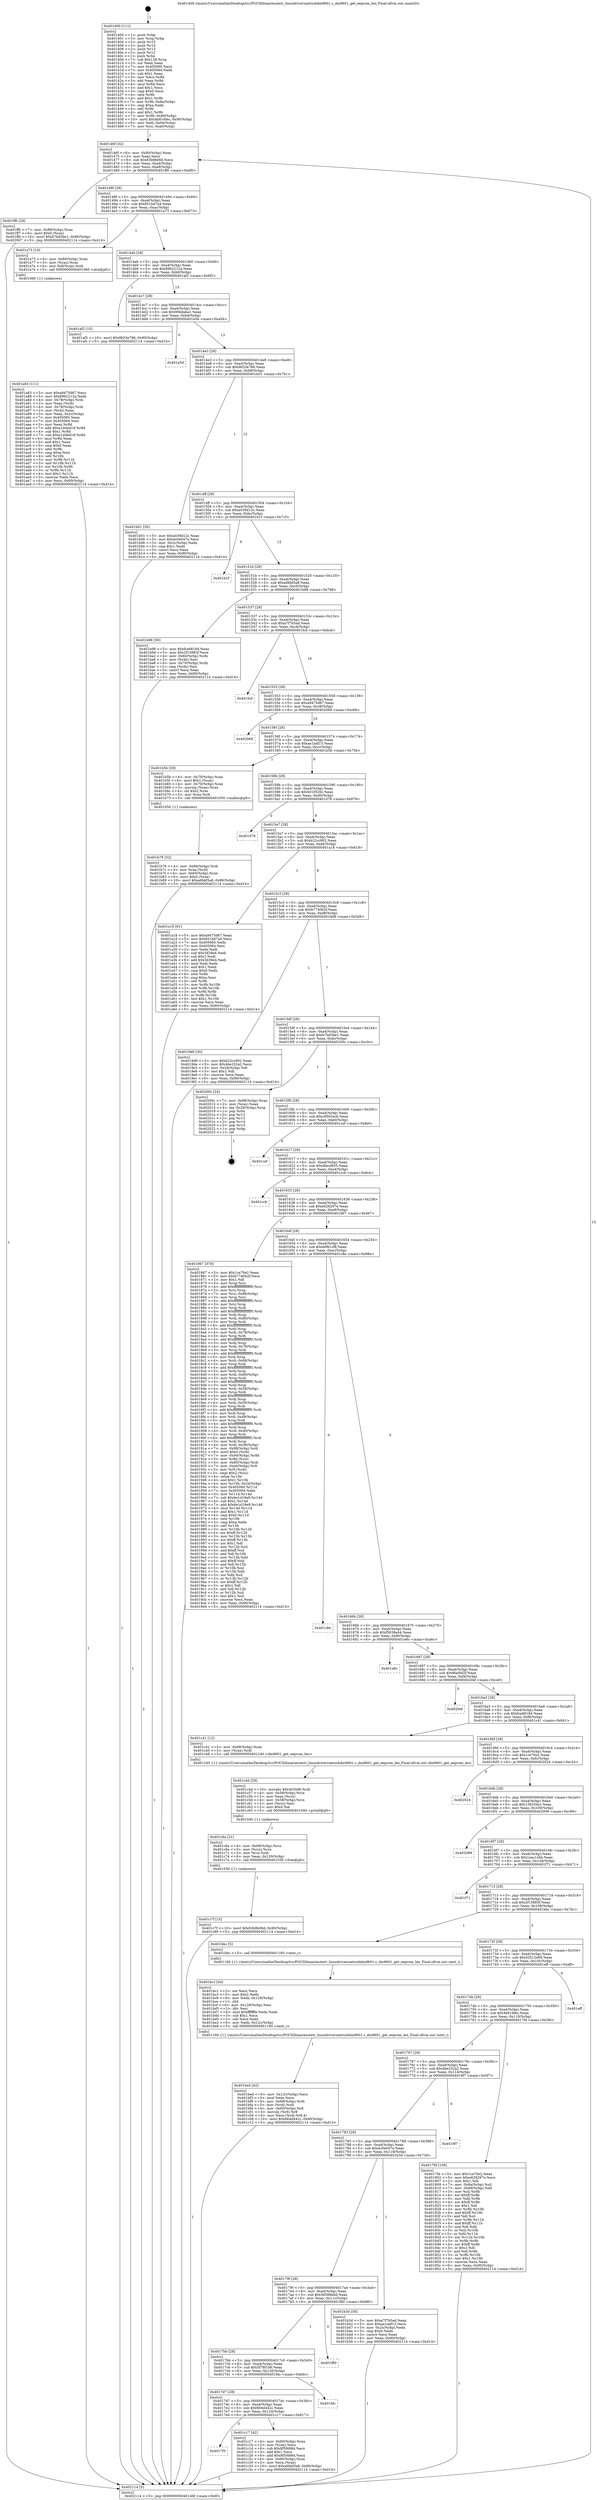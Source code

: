 digraph "0x401400" {
  label = "0x401400 (/mnt/c/Users/mathe/Desktop/tcc/POCII/binaries/extr_linuxdriversnetusbdm9601.c_dm9601_get_eeprom_len_Final-ollvm.out::main(0))"
  labelloc = "t"
  node[shape=record]

  Entry [label="",width=0.3,height=0.3,shape=circle,fillcolor=black,style=filled]
  "0x40146f" [label="{
     0x40146f [32]\l
     | [instrs]\l
     &nbsp;&nbsp;0x40146f \<+6\>: mov -0x90(%rbp),%eax\l
     &nbsp;&nbsp;0x401475 \<+2\>: mov %eax,%ecx\l
     &nbsp;&nbsp;0x401477 \<+6\>: sub $0x83b9b06d,%ecx\l
     &nbsp;&nbsp;0x40147d \<+6\>: mov %eax,-0xa4(%rbp)\l
     &nbsp;&nbsp;0x401483 \<+6\>: mov %ecx,-0xa8(%rbp)\l
     &nbsp;&nbsp;0x401489 \<+6\>: je 0000000000401ff0 \<main+0xbf0\>\l
  }"]
  "0x401ff0" [label="{
     0x401ff0 [28]\l
     | [instrs]\l
     &nbsp;&nbsp;0x401ff0 \<+7\>: mov -0x88(%rbp),%rax\l
     &nbsp;&nbsp;0x401ff7 \<+6\>: movl $0x0,(%rax)\l
     &nbsp;&nbsp;0x401ffd \<+10\>: movl $0xb7bd3be1,-0x90(%rbp)\l
     &nbsp;&nbsp;0x402007 \<+5\>: jmp 0000000000402114 \<main+0xd14\>\l
  }"]
  "0x40148f" [label="{
     0x40148f [28]\l
     | [instrs]\l
     &nbsp;&nbsp;0x40148f \<+5\>: jmp 0000000000401494 \<main+0x94\>\l
     &nbsp;&nbsp;0x401494 \<+6\>: mov -0xa4(%rbp),%eax\l
     &nbsp;&nbsp;0x40149a \<+5\>: sub $0x851bd7a4,%eax\l
     &nbsp;&nbsp;0x40149f \<+6\>: mov %eax,-0xac(%rbp)\l
     &nbsp;&nbsp;0x4014a5 \<+6\>: je 0000000000401a73 \<main+0x673\>\l
  }"]
  Exit [label="",width=0.3,height=0.3,shape=circle,fillcolor=black,style=filled,peripheries=2]
  "0x401a73" [label="{
     0x401a73 [16]\l
     | [instrs]\l
     &nbsp;&nbsp;0x401a73 \<+4\>: mov -0x80(%rbp),%rax\l
     &nbsp;&nbsp;0x401a77 \<+3\>: mov (%rax),%rax\l
     &nbsp;&nbsp;0x401a7a \<+4\>: mov 0x8(%rax),%rdi\l
     &nbsp;&nbsp;0x401a7e \<+5\>: call 0000000000401060 \<atoi@plt\>\l
     | [calls]\l
     &nbsp;&nbsp;0x401060 \{1\} (unknown)\l
  }"]
  "0x4014ab" [label="{
     0x4014ab [28]\l
     | [instrs]\l
     &nbsp;&nbsp;0x4014ab \<+5\>: jmp 00000000004014b0 \<main+0xb0\>\l
     &nbsp;&nbsp;0x4014b0 \<+6\>: mov -0xa4(%rbp),%eax\l
     &nbsp;&nbsp;0x4014b6 \<+5\>: sub $0x8962212a,%eax\l
     &nbsp;&nbsp;0x4014bb \<+6\>: mov %eax,-0xb0(%rbp)\l
     &nbsp;&nbsp;0x4014c1 \<+6\>: je 0000000000401af2 \<main+0x6f2\>\l
  }"]
  "0x401c7f" [label="{
     0x401c7f [15]\l
     | [instrs]\l
     &nbsp;&nbsp;0x401c7f \<+10\>: movl $0x83b9b06d,-0x90(%rbp)\l
     &nbsp;&nbsp;0x401c89 \<+5\>: jmp 0000000000402114 \<main+0xd14\>\l
  }"]
  "0x401af2" [label="{
     0x401af2 [15]\l
     | [instrs]\l
     &nbsp;&nbsp;0x401af2 \<+10\>: movl $0x9b53e786,-0x90(%rbp)\l
     &nbsp;&nbsp;0x401afc \<+5\>: jmp 0000000000402114 \<main+0xd14\>\l
  }"]
  "0x4014c7" [label="{
     0x4014c7 [28]\l
     | [instrs]\l
     &nbsp;&nbsp;0x4014c7 \<+5\>: jmp 00000000004014cc \<main+0xcc\>\l
     &nbsp;&nbsp;0x4014cc \<+6\>: mov -0xa4(%rbp),%eax\l
     &nbsp;&nbsp;0x4014d2 \<+5\>: sub $0x90bdaba1,%eax\l
     &nbsp;&nbsp;0x4014d7 \<+6\>: mov %eax,-0xb4(%rbp)\l
     &nbsp;&nbsp;0x4014dd \<+6\>: je 0000000000401e5d \<main+0xa5d\>\l
  }"]
  "0x401c6a" [label="{
     0x401c6a [21]\l
     | [instrs]\l
     &nbsp;&nbsp;0x401c6a \<+4\>: mov -0x68(%rbp),%rcx\l
     &nbsp;&nbsp;0x401c6e \<+3\>: mov (%rcx),%rcx\l
     &nbsp;&nbsp;0x401c71 \<+3\>: mov %rcx,%rdi\l
     &nbsp;&nbsp;0x401c74 \<+6\>: mov %eax,-0x130(%rbp)\l
     &nbsp;&nbsp;0x401c7a \<+5\>: call 0000000000401030 \<free@plt\>\l
     | [calls]\l
     &nbsp;&nbsp;0x401030 \{1\} (unknown)\l
  }"]
  "0x401e5d" [label="{
     0x401e5d\l
  }", style=dashed]
  "0x4014e3" [label="{
     0x4014e3 [28]\l
     | [instrs]\l
     &nbsp;&nbsp;0x4014e3 \<+5\>: jmp 00000000004014e8 \<main+0xe8\>\l
     &nbsp;&nbsp;0x4014e8 \<+6\>: mov -0xa4(%rbp),%eax\l
     &nbsp;&nbsp;0x4014ee \<+5\>: sub $0x9b53e786,%eax\l
     &nbsp;&nbsp;0x4014f3 \<+6\>: mov %eax,-0xb8(%rbp)\l
     &nbsp;&nbsp;0x4014f9 \<+6\>: je 0000000000401b01 \<main+0x701\>\l
  }"]
  "0x401c4d" [label="{
     0x401c4d [29]\l
     | [instrs]\l
     &nbsp;&nbsp;0x401c4d \<+10\>: movabs $0x4030d6,%rdi\l
     &nbsp;&nbsp;0x401c57 \<+4\>: mov -0x58(%rbp),%rcx\l
     &nbsp;&nbsp;0x401c5b \<+2\>: mov %eax,(%rcx)\l
     &nbsp;&nbsp;0x401c5d \<+4\>: mov -0x58(%rbp),%rcx\l
     &nbsp;&nbsp;0x401c61 \<+2\>: mov (%rcx),%esi\l
     &nbsp;&nbsp;0x401c63 \<+2\>: mov $0x0,%al\l
     &nbsp;&nbsp;0x401c65 \<+5\>: call 0000000000401040 \<printf@plt\>\l
     | [calls]\l
     &nbsp;&nbsp;0x401040 \{1\} (unknown)\l
  }"]
  "0x401b01" [label="{
     0x401b01 [30]\l
     | [instrs]\l
     &nbsp;&nbsp;0x401b01 \<+5\>: mov $0xa039d12c,%eax\l
     &nbsp;&nbsp;0x401b06 \<+5\>: mov $0x4c0e047e,%ecx\l
     &nbsp;&nbsp;0x401b0b \<+3\>: mov -0x2c(%rbp),%edx\l
     &nbsp;&nbsp;0x401b0e \<+3\>: cmp $0x1,%edx\l
     &nbsp;&nbsp;0x401b11 \<+3\>: cmovl %ecx,%eax\l
     &nbsp;&nbsp;0x401b14 \<+6\>: mov %eax,-0x90(%rbp)\l
     &nbsp;&nbsp;0x401b1a \<+5\>: jmp 0000000000402114 \<main+0xd14\>\l
  }"]
  "0x4014ff" [label="{
     0x4014ff [28]\l
     | [instrs]\l
     &nbsp;&nbsp;0x4014ff \<+5\>: jmp 0000000000401504 \<main+0x104\>\l
     &nbsp;&nbsp;0x401504 \<+6\>: mov -0xa4(%rbp),%eax\l
     &nbsp;&nbsp;0x40150a \<+5\>: sub $0xa039d12c,%eax\l
     &nbsp;&nbsp;0x40150f \<+6\>: mov %eax,-0xbc(%rbp)\l
     &nbsp;&nbsp;0x401515 \<+6\>: je 0000000000401b1f \<main+0x71f\>\l
  }"]
  "0x4017f3" [label="{
     0x4017f3\l
  }", style=dashed]
  "0x401b1f" [label="{
     0x401b1f\l
  }", style=dashed]
  "0x40151b" [label="{
     0x40151b [28]\l
     | [instrs]\l
     &nbsp;&nbsp;0x40151b \<+5\>: jmp 0000000000401520 \<main+0x120\>\l
     &nbsp;&nbsp;0x401520 \<+6\>: mov -0xa4(%rbp),%eax\l
     &nbsp;&nbsp;0x401526 \<+5\>: sub $0xa6bbf3a8,%eax\l
     &nbsp;&nbsp;0x40152b \<+6\>: mov %eax,-0xc0(%rbp)\l
     &nbsp;&nbsp;0x401531 \<+6\>: je 0000000000401b98 \<main+0x798\>\l
  }"]
  "0x401c17" [label="{
     0x401c17 [42]\l
     | [instrs]\l
     &nbsp;&nbsp;0x401c17 \<+4\>: mov -0x60(%rbp),%rax\l
     &nbsp;&nbsp;0x401c1b \<+2\>: mov (%rax),%ecx\l
     &nbsp;&nbsp;0x401c1d \<+6\>: sub $0x8f5f4984,%ecx\l
     &nbsp;&nbsp;0x401c23 \<+3\>: add $0x1,%ecx\l
     &nbsp;&nbsp;0x401c26 \<+6\>: add $0x8f5f4984,%ecx\l
     &nbsp;&nbsp;0x401c2c \<+4\>: mov -0x60(%rbp),%rax\l
     &nbsp;&nbsp;0x401c30 \<+2\>: mov %ecx,(%rax)\l
     &nbsp;&nbsp;0x401c32 \<+10\>: movl $0xa6bbf3a8,-0x90(%rbp)\l
     &nbsp;&nbsp;0x401c3c \<+5\>: jmp 0000000000402114 \<main+0xd14\>\l
  }"]
  "0x401b98" [label="{
     0x401b98 [36]\l
     | [instrs]\l
     &nbsp;&nbsp;0x401b98 \<+5\>: mov $0xfca68184,%eax\l
     &nbsp;&nbsp;0x401b9d \<+5\>: mov $0x2f15883f,%ecx\l
     &nbsp;&nbsp;0x401ba2 \<+4\>: mov -0x60(%rbp),%rdx\l
     &nbsp;&nbsp;0x401ba6 \<+2\>: mov (%rdx),%esi\l
     &nbsp;&nbsp;0x401ba8 \<+4\>: mov -0x70(%rbp),%rdx\l
     &nbsp;&nbsp;0x401bac \<+2\>: cmp (%rdx),%esi\l
     &nbsp;&nbsp;0x401bae \<+3\>: cmovl %ecx,%eax\l
     &nbsp;&nbsp;0x401bb1 \<+6\>: mov %eax,-0x90(%rbp)\l
     &nbsp;&nbsp;0x401bb7 \<+5\>: jmp 0000000000402114 \<main+0xd14\>\l
  }"]
  "0x401537" [label="{
     0x401537 [28]\l
     | [instrs]\l
     &nbsp;&nbsp;0x401537 \<+5\>: jmp 000000000040153c \<main+0x13c\>\l
     &nbsp;&nbsp;0x40153c \<+6\>: mov -0xa4(%rbp),%eax\l
     &nbsp;&nbsp;0x401542 \<+5\>: sub $0xa7f7b5ad,%eax\l
     &nbsp;&nbsp;0x401547 \<+6\>: mov %eax,-0xc4(%rbp)\l
     &nbsp;&nbsp;0x40154d \<+6\>: je 0000000000401fcd \<main+0xbcd\>\l
  }"]
  "0x4017d7" [label="{
     0x4017d7 [28]\l
     | [instrs]\l
     &nbsp;&nbsp;0x4017d7 \<+5\>: jmp 00000000004017dc \<main+0x3dc\>\l
     &nbsp;&nbsp;0x4017dc \<+6\>: mov -0xa4(%rbp),%eax\l
     &nbsp;&nbsp;0x4017e2 \<+5\>: sub $0x664d442c,%eax\l
     &nbsp;&nbsp;0x4017e7 \<+6\>: mov %eax,-0x124(%rbp)\l
     &nbsp;&nbsp;0x4017ed \<+6\>: je 0000000000401c17 \<main+0x817\>\l
  }"]
  "0x401fcd" [label="{
     0x401fcd\l
  }", style=dashed]
  "0x401553" [label="{
     0x401553 [28]\l
     | [instrs]\l
     &nbsp;&nbsp;0x401553 \<+5\>: jmp 0000000000401558 \<main+0x158\>\l
     &nbsp;&nbsp;0x401558 \<+6\>: mov -0xa4(%rbp),%eax\l
     &nbsp;&nbsp;0x40155e \<+5\>: sub $0xa9475d67,%eax\l
     &nbsp;&nbsp;0x401563 \<+6\>: mov %eax,-0xc8(%rbp)\l
     &nbsp;&nbsp;0x401569 \<+6\>: je 0000000000402069 \<main+0xc69\>\l
  }"]
  "0x401fdc" [label="{
     0x401fdc\l
  }", style=dashed]
  "0x402069" [label="{
     0x402069\l
  }", style=dashed]
  "0x40156f" [label="{
     0x40156f [28]\l
     | [instrs]\l
     &nbsp;&nbsp;0x40156f \<+5\>: jmp 0000000000401574 \<main+0x174\>\l
     &nbsp;&nbsp;0x401574 \<+6\>: mov -0xa4(%rbp),%eax\l
     &nbsp;&nbsp;0x40157a \<+5\>: sub $0xae1adf13,%eax\l
     &nbsp;&nbsp;0x40157f \<+6\>: mov %eax,-0xcc(%rbp)\l
     &nbsp;&nbsp;0x401585 \<+6\>: je 0000000000401b5b \<main+0x75b\>\l
  }"]
  "0x4017bb" [label="{
     0x4017bb [28]\l
     | [instrs]\l
     &nbsp;&nbsp;0x4017bb \<+5\>: jmp 00000000004017c0 \<main+0x3c0\>\l
     &nbsp;&nbsp;0x4017c0 \<+6\>: mov -0xa4(%rbp),%eax\l
     &nbsp;&nbsp;0x4017c6 \<+5\>: sub $0x5f78f1b6,%eax\l
     &nbsp;&nbsp;0x4017cb \<+6\>: mov %eax,-0x120(%rbp)\l
     &nbsp;&nbsp;0x4017d1 \<+6\>: je 0000000000401fdc \<main+0xbdc\>\l
  }"]
  "0x401b5b" [label="{
     0x401b5b [29]\l
     | [instrs]\l
     &nbsp;&nbsp;0x401b5b \<+4\>: mov -0x70(%rbp),%rax\l
     &nbsp;&nbsp;0x401b5f \<+6\>: movl $0x1,(%rax)\l
     &nbsp;&nbsp;0x401b65 \<+4\>: mov -0x70(%rbp),%rax\l
     &nbsp;&nbsp;0x401b69 \<+3\>: movslq (%rax),%rax\l
     &nbsp;&nbsp;0x401b6c \<+4\>: shl $0x2,%rax\l
     &nbsp;&nbsp;0x401b70 \<+3\>: mov %rax,%rdi\l
     &nbsp;&nbsp;0x401b73 \<+5\>: call 0000000000401050 \<malloc@plt\>\l
     | [calls]\l
     &nbsp;&nbsp;0x401050 \{1\} (unknown)\l
  }"]
  "0x40158b" [label="{
     0x40158b [28]\l
     | [instrs]\l
     &nbsp;&nbsp;0x40158b \<+5\>: jmp 0000000000401590 \<main+0x190\>\l
     &nbsp;&nbsp;0x401590 \<+6\>: mov -0xa4(%rbp),%eax\l
     &nbsp;&nbsp;0x401596 \<+5\>: sub $0xb01f020c,%eax\l
     &nbsp;&nbsp;0x40159b \<+6\>: mov %eax,-0xd0(%rbp)\l
     &nbsp;&nbsp;0x4015a1 \<+6\>: je 0000000000401d78 \<main+0x978\>\l
  }"]
  "0x401f80" [label="{
     0x401f80\l
  }", style=dashed]
  "0x401d78" [label="{
     0x401d78\l
  }", style=dashed]
  "0x4015a7" [label="{
     0x4015a7 [28]\l
     | [instrs]\l
     &nbsp;&nbsp;0x4015a7 \<+5\>: jmp 00000000004015ac \<main+0x1ac\>\l
     &nbsp;&nbsp;0x4015ac \<+6\>: mov -0xa4(%rbp),%eax\l
     &nbsp;&nbsp;0x4015b2 \<+5\>: sub $0xb22cc902,%eax\l
     &nbsp;&nbsp;0x4015b7 \<+6\>: mov %eax,-0xd4(%rbp)\l
     &nbsp;&nbsp;0x4015bd \<+6\>: je 0000000000401a18 \<main+0x618\>\l
  }"]
  "0x401bed" [label="{
     0x401bed [42]\l
     | [instrs]\l
     &nbsp;&nbsp;0x401bed \<+6\>: mov -0x12c(%rbp),%ecx\l
     &nbsp;&nbsp;0x401bf3 \<+3\>: imul %eax,%ecx\l
     &nbsp;&nbsp;0x401bf6 \<+4\>: mov -0x68(%rbp),%rdi\l
     &nbsp;&nbsp;0x401bfa \<+3\>: mov (%rdi),%rdi\l
     &nbsp;&nbsp;0x401bfd \<+4\>: mov -0x60(%rbp),%r8\l
     &nbsp;&nbsp;0x401c01 \<+3\>: movslq (%r8),%r8\l
     &nbsp;&nbsp;0x401c04 \<+4\>: mov %ecx,(%rdi,%r8,4)\l
     &nbsp;&nbsp;0x401c08 \<+10\>: movl $0x664d442c,-0x90(%rbp)\l
     &nbsp;&nbsp;0x401c12 \<+5\>: jmp 0000000000402114 \<main+0xd14\>\l
  }"]
  "0x401a18" [label="{
     0x401a18 [91]\l
     | [instrs]\l
     &nbsp;&nbsp;0x401a18 \<+5\>: mov $0xa9475d67,%eax\l
     &nbsp;&nbsp;0x401a1d \<+5\>: mov $0x851bd7a4,%ecx\l
     &nbsp;&nbsp;0x401a22 \<+7\>: mov 0x405060,%edx\l
     &nbsp;&nbsp;0x401a29 \<+7\>: mov 0x405064,%esi\l
     &nbsp;&nbsp;0x401a30 \<+2\>: mov %edx,%edi\l
     &nbsp;&nbsp;0x401a32 \<+6\>: sub $0x3d39e4,%edi\l
     &nbsp;&nbsp;0x401a38 \<+3\>: sub $0x1,%edi\l
     &nbsp;&nbsp;0x401a3b \<+6\>: add $0x3d39e4,%edi\l
     &nbsp;&nbsp;0x401a41 \<+3\>: imul %edi,%edx\l
     &nbsp;&nbsp;0x401a44 \<+3\>: and $0x1,%edx\l
     &nbsp;&nbsp;0x401a47 \<+3\>: cmp $0x0,%edx\l
     &nbsp;&nbsp;0x401a4a \<+4\>: sete %r8b\l
     &nbsp;&nbsp;0x401a4e \<+3\>: cmp $0xa,%esi\l
     &nbsp;&nbsp;0x401a51 \<+4\>: setl %r9b\l
     &nbsp;&nbsp;0x401a55 \<+3\>: mov %r8b,%r10b\l
     &nbsp;&nbsp;0x401a58 \<+3\>: and %r9b,%r10b\l
     &nbsp;&nbsp;0x401a5b \<+3\>: xor %r9b,%r8b\l
     &nbsp;&nbsp;0x401a5e \<+3\>: or %r8b,%r10b\l
     &nbsp;&nbsp;0x401a61 \<+4\>: test $0x1,%r10b\l
     &nbsp;&nbsp;0x401a65 \<+3\>: cmovne %ecx,%eax\l
     &nbsp;&nbsp;0x401a68 \<+6\>: mov %eax,-0x90(%rbp)\l
     &nbsp;&nbsp;0x401a6e \<+5\>: jmp 0000000000402114 \<main+0xd14\>\l
  }"]
  "0x4015c3" [label="{
     0x4015c3 [28]\l
     | [instrs]\l
     &nbsp;&nbsp;0x4015c3 \<+5\>: jmp 00000000004015c8 \<main+0x1c8\>\l
     &nbsp;&nbsp;0x4015c8 \<+6\>: mov -0xa4(%rbp),%eax\l
     &nbsp;&nbsp;0x4015ce \<+5\>: sub $0xb7740b2f,%eax\l
     &nbsp;&nbsp;0x4015d3 \<+6\>: mov %eax,-0xd8(%rbp)\l
     &nbsp;&nbsp;0x4015d9 \<+6\>: je 00000000004019d9 \<main+0x5d9\>\l
  }"]
  "0x401bc1" [label="{
     0x401bc1 [44]\l
     | [instrs]\l
     &nbsp;&nbsp;0x401bc1 \<+2\>: xor %ecx,%ecx\l
     &nbsp;&nbsp;0x401bc3 \<+5\>: mov $0x2,%edx\l
     &nbsp;&nbsp;0x401bc8 \<+6\>: mov %edx,-0x128(%rbp)\l
     &nbsp;&nbsp;0x401bce \<+1\>: cltd\l
     &nbsp;&nbsp;0x401bcf \<+6\>: mov -0x128(%rbp),%esi\l
     &nbsp;&nbsp;0x401bd5 \<+2\>: idiv %esi\l
     &nbsp;&nbsp;0x401bd7 \<+6\>: imul $0xfffffffe,%edx,%edx\l
     &nbsp;&nbsp;0x401bdd \<+3\>: sub $0x1,%ecx\l
     &nbsp;&nbsp;0x401be0 \<+2\>: sub %ecx,%edx\l
     &nbsp;&nbsp;0x401be2 \<+6\>: mov %edx,-0x12c(%rbp)\l
     &nbsp;&nbsp;0x401be8 \<+5\>: call 0000000000401160 \<next_i\>\l
     | [calls]\l
     &nbsp;&nbsp;0x401160 \{1\} (/mnt/c/Users/mathe/Desktop/tcc/POCII/binaries/extr_linuxdriversnetusbdm9601.c_dm9601_get_eeprom_len_Final-ollvm.out::next_i)\l
  }"]
  "0x4019d9" [label="{
     0x4019d9 [30]\l
     | [instrs]\l
     &nbsp;&nbsp;0x4019d9 \<+5\>: mov $0xb22cc902,%eax\l
     &nbsp;&nbsp;0x4019de \<+5\>: mov $0x4be252a2,%ecx\l
     &nbsp;&nbsp;0x4019e3 \<+3\>: mov -0x2d(%rbp),%dl\l
     &nbsp;&nbsp;0x4019e6 \<+3\>: test $0x1,%dl\l
     &nbsp;&nbsp;0x4019e9 \<+3\>: cmovne %ecx,%eax\l
     &nbsp;&nbsp;0x4019ec \<+6\>: mov %eax,-0x90(%rbp)\l
     &nbsp;&nbsp;0x4019f2 \<+5\>: jmp 0000000000402114 \<main+0xd14\>\l
  }"]
  "0x4015df" [label="{
     0x4015df [28]\l
     | [instrs]\l
     &nbsp;&nbsp;0x4015df \<+5\>: jmp 00000000004015e4 \<main+0x1e4\>\l
     &nbsp;&nbsp;0x4015e4 \<+6\>: mov -0xa4(%rbp),%eax\l
     &nbsp;&nbsp;0x4015ea \<+5\>: sub $0xb7bd3be1,%eax\l
     &nbsp;&nbsp;0x4015ef \<+6\>: mov %eax,-0xdc(%rbp)\l
     &nbsp;&nbsp;0x4015f5 \<+6\>: je 000000000040200c \<main+0xc0c\>\l
  }"]
  "0x401b78" [label="{
     0x401b78 [32]\l
     | [instrs]\l
     &nbsp;&nbsp;0x401b78 \<+4\>: mov -0x68(%rbp),%rdi\l
     &nbsp;&nbsp;0x401b7c \<+3\>: mov %rax,(%rdi)\l
     &nbsp;&nbsp;0x401b7f \<+4\>: mov -0x60(%rbp),%rax\l
     &nbsp;&nbsp;0x401b83 \<+6\>: movl $0x0,(%rax)\l
     &nbsp;&nbsp;0x401b89 \<+10\>: movl $0xa6bbf3a8,-0x90(%rbp)\l
     &nbsp;&nbsp;0x401b93 \<+5\>: jmp 0000000000402114 \<main+0xd14\>\l
  }"]
  "0x40200c" [label="{
     0x40200c [24]\l
     | [instrs]\l
     &nbsp;&nbsp;0x40200c \<+7\>: mov -0x88(%rbp),%rax\l
     &nbsp;&nbsp;0x402013 \<+2\>: mov (%rax),%eax\l
     &nbsp;&nbsp;0x402015 \<+4\>: lea -0x28(%rbp),%rsp\l
     &nbsp;&nbsp;0x402019 \<+1\>: pop %rbx\l
     &nbsp;&nbsp;0x40201a \<+2\>: pop %r12\l
     &nbsp;&nbsp;0x40201c \<+2\>: pop %r13\l
     &nbsp;&nbsp;0x40201e \<+2\>: pop %r14\l
     &nbsp;&nbsp;0x402020 \<+2\>: pop %r15\l
     &nbsp;&nbsp;0x402022 \<+1\>: pop %rbp\l
     &nbsp;&nbsp;0x402023 \<+1\>: ret\l
  }"]
  "0x4015fb" [label="{
     0x4015fb [28]\l
     | [instrs]\l
     &nbsp;&nbsp;0x4015fb \<+5\>: jmp 0000000000401600 \<main+0x200\>\l
     &nbsp;&nbsp;0x401600 \<+6\>: mov -0xa4(%rbp),%eax\l
     &nbsp;&nbsp;0x401606 \<+5\>: sub $0xc9592ecb,%eax\l
     &nbsp;&nbsp;0x40160b \<+6\>: mov %eax,-0xe0(%rbp)\l
     &nbsp;&nbsp;0x401611 \<+6\>: je 0000000000401cef \<main+0x8ef\>\l
  }"]
  "0x40179f" [label="{
     0x40179f [28]\l
     | [instrs]\l
     &nbsp;&nbsp;0x40179f \<+5\>: jmp 00000000004017a4 \<main+0x3a4\>\l
     &nbsp;&nbsp;0x4017a4 \<+6\>: mov -0xa4(%rbp),%eax\l
     &nbsp;&nbsp;0x4017aa \<+5\>: sub $0x56588ebd,%eax\l
     &nbsp;&nbsp;0x4017af \<+6\>: mov %eax,-0x11c(%rbp)\l
     &nbsp;&nbsp;0x4017b5 \<+6\>: je 0000000000401f80 \<main+0xb80\>\l
  }"]
  "0x401cef" [label="{
     0x401cef\l
  }", style=dashed]
  "0x401617" [label="{
     0x401617 [28]\l
     | [instrs]\l
     &nbsp;&nbsp;0x401617 \<+5\>: jmp 000000000040161c \<main+0x21c\>\l
     &nbsp;&nbsp;0x40161c \<+6\>: mov -0xa4(%rbp),%eax\l
     &nbsp;&nbsp;0x401622 \<+5\>: sub $0xd0ecf935,%eax\l
     &nbsp;&nbsp;0x401627 \<+6\>: mov %eax,-0xe4(%rbp)\l
     &nbsp;&nbsp;0x40162d \<+6\>: je 0000000000401ccb \<main+0x8cb\>\l
  }"]
  "0x401b3d" [label="{
     0x401b3d [30]\l
     | [instrs]\l
     &nbsp;&nbsp;0x401b3d \<+5\>: mov $0xa7f7b5ad,%eax\l
     &nbsp;&nbsp;0x401b42 \<+5\>: mov $0xae1adf13,%ecx\l
     &nbsp;&nbsp;0x401b47 \<+3\>: mov -0x2c(%rbp),%edx\l
     &nbsp;&nbsp;0x401b4a \<+3\>: cmp $0x0,%edx\l
     &nbsp;&nbsp;0x401b4d \<+3\>: cmove %ecx,%eax\l
     &nbsp;&nbsp;0x401b50 \<+6\>: mov %eax,-0x90(%rbp)\l
     &nbsp;&nbsp;0x401b56 \<+5\>: jmp 0000000000402114 \<main+0xd14\>\l
  }"]
  "0x401ccb" [label="{
     0x401ccb\l
  }", style=dashed]
  "0x401633" [label="{
     0x401633 [28]\l
     | [instrs]\l
     &nbsp;&nbsp;0x401633 \<+5\>: jmp 0000000000401638 \<main+0x238\>\l
     &nbsp;&nbsp;0x401638 \<+6\>: mov -0xa4(%rbp),%eax\l
     &nbsp;&nbsp;0x40163e \<+5\>: sub $0xe628297e,%eax\l
     &nbsp;&nbsp;0x401643 \<+6\>: mov %eax,-0xe8(%rbp)\l
     &nbsp;&nbsp;0x401649 \<+6\>: je 0000000000401867 \<main+0x467\>\l
  }"]
  "0x401783" [label="{
     0x401783 [28]\l
     | [instrs]\l
     &nbsp;&nbsp;0x401783 \<+5\>: jmp 0000000000401788 \<main+0x388\>\l
     &nbsp;&nbsp;0x401788 \<+6\>: mov -0xa4(%rbp),%eax\l
     &nbsp;&nbsp;0x40178e \<+5\>: sub $0x4c0e047e,%eax\l
     &nbsp;&nbsp;0x401793 \<+6\>: mov %eax,-0x118(%rbp)\l
     &nbsp;&nbsp;0x401799 \<+6\>: je 0000000000401b3d \<main+0x73d\>\l
  }"]
  "0x401867" [label="{
     0x401867 [370]\l
     | [instrs]\l
     &nbsp;&nbsp;0x401867 \<+5\>: mov $0x1ce70e2,%eax\l
     &nbsp;&nbsp;0x40186c \<+5\>: mov $0xb7740b2f,%ecx\l
     &nbsp;&nbsp;0x401871 \<+2\>: mov $0x1,%dl\l
     &nbsp;&nbsp;0x401873 \<+3\>: mov %rsp,%rsi\l
     &nbsp;&nbsp;0x401876 \<+4\>: add $0xfffffffffffffff0,%rsi\l
     &nbsp;&nbsp;0x40187a \<+3\>: mov %rsi,%rsp\l
     &nbsp;&nbsp;0x40187d \<+7\>: mov %rsi,-0x88(%rbp)\l
     &nbsp;&nbsp;0x401884 \<+3\>: mov %rsp,%rsi\l
     &nbsp;&nbsp;0x401887 \<+4\>: add $0xfffffffffffffff0,%rsi\l
     &nbsp;&nbsp;0x40188b \<+3\>: mov %rsi,%rsp\l
     &nbsp;&nbsp;0x40188e \<+3\>: mov %rsp,%rdi\l
     &nbsp;&nbsp;0x401891 \<+4\>: add $0xfffffffffffffff0,%rdi\l
     &nbsp;&nbsp;0x401895 \<+3\>: mov %rdi,%rsp\l
     &nbsp;&nbsp;0x401898 \<+4\>: mov %rdi,-0x80(%rbp)\l
     &nbsp;&nbsp;0x40189c \<+3\>: mov %rsp,%rdi\l
     &nbsp;&nbsp;0x40189f \<+4\>: add $0xfffffffffffffff0,%rdi\l
     &nbsp;&nbsp;0x4018a3 \<+3\>: mov %rdi,%rsp\l
     &nbsp;&nbsp;0x4018a6 \<+4\>: mov %rdi,-0x78(%rbp)\l
     &nbsp;&nbsp;0x4018aa \<+3\>: mov %rsp,%rdi\l
     &nbsp;&nbsp;0x4018ad \<+4\>: add $0xfffffffffffffff0,%rdi\l
     &nbsp;&nbsp;0x4018b1 \<+3\>: mov %rdi,%rsp\l
     &nbsp;&nbsp;0x4018b4 \<+4\>: mov %rdi,-0x70(%rbp)\l
     &nbsp;&nbsp;0x4018b8 \<+3\>: mov %rsp,%rdi\l
     &nbsp;&nbsp;0x4018bb \<+4\>: add $0xfffffffffffffff0,%rdi\l
     &nbsp;&nbsp;0x4018bf \<+3\>: mov %rdi,%rsp\l
     &nbsp;&nbsp;0x4018c2 \<+4\>: mov %rdi,-0x68(%rbp)\l
     &nbsp;&nbsp;0x4018c6 \<+3\>: mov %rsp,%rdi\l
     &nbsp;&nbsp;0x4018c9 \<+4\>: add $0xfffffffffffffff0,%rdi\l
     &nbsp;&nbsp;0x4018cd \<+3\>: mov %rdi,%rsp\l
     &nbsp;&nbsp;0x4018d0 \<+4\>: mov %rdi,-0x60(%rbp)\l
     &nbsp;&nbsp;0x4018d4 \<+3\>: mov %rsp,%rdi\l
     &nbsp;&nbsp;0x4018d7 \<+4\>: add $0xfffffffffffffff0,%rdi\l
     &nbsp;&nbsp;0x4018db \<+3\>: mov %rdi,%rsp\l
     &nbsp;&nbsp;0x4018de \<+4\>: mov %rdi,-0x58(%rbp)\l
     &nbsp;&nbsp;0x4018e2 \<+3\>: mov %rsp,%rdi\l
     &nbsp;&nbsp;0x4018e5 \<+4\>: add $0xfffffffffffffff0,%rdi\l
     &nbsp;&nbsp;0x4018e9 \<+3\>: mov %rdi,%rsp\l
     &nbsp;&nbsp;0x4018ec \<+4\>: mov %rdi,-0x50(%rbp)\l
     &nbsp;&nbsp;0x4018f0 \<+3\>: mov %rsp,%rdi\l
     &nbsp;&nbsp;0x4018f3 \<+4\>: add $0xfffffffffffffff0,%rdi\l
     &nbsp;&nbsp;0x4018f7 \<+3\>: mov %rdi,%rsp\l
     &nbsp;&nbsp;0x4018fa \<+4\>: mov %rdi,-0x48(%rbp)\l
     &nbsp;&nbsp;0x4018fe \<+3\>: mov %rsp,%rdi\l
     &nbsp;&nbsp;0x401901 \<+4\>: add $0xfffffffffffffff0,%rdi\l
     &nbsp;&nbsp;0x401905 \<+3\>: mov %rdi,%rsp\l
     &nbsp;&nbsp;0x401908 \<+4\>: mov %rdi,-0x40(%rbp)\l
     &nbsp;&nbsp;0x40190c \<+3\>: mov %rsp,%rdi\l
     &nbsp;&nbsp;0x40190f \<+4\>: add $0xfffffffffffffff0,%rdi\l
     &nbsp;&nbsp;0x401913 \<+3\>: mov %rdi,%rsp\l
     &nbsp;&nbsp;0x401916 \<+4\>: mov %rdi,-0x38(%rbp)\l
     &nbsp;&nbsp;0x40191a \<+7\>: mov -0x88(%rbp),%rdi\l
     &nbsp;&nbsp;0x401921 \<+6\>: movl $0x0,(%rdi)\l
     &nbsp;&nbsp;0x401927 \<+7\>: mov -0x94(%rbp),%r8d\l
     &nbsp;&nbsp;0x40192e \<+3\>: mov %r8d,(%rsi)\l
     &nbsp;&nbsp;0x401931 \<+4\>: mov -0x80(%rbp),%rdi\l
     &nbsp;&nbsp;0x401935 \<+7\>: mov -0xa0(%rbp),%r9\l
     &nbsp;&nbsp;0x40193c \<+3\>: mov %r9,(%rdi)\l
     &nbsp;&nbsp;0x40193f \<+3\>: cmpl $0x2,(%rsi)\l
     &nbsp;&nbsp;0x401942 \<+4\>: setne %r10b\l
     &nbsp;&nbsp;0x401946 \<+4\>: and $0x1,%r10b\l
     &nbsp;&nbsp;0x40194a \<+4\>: mov %r10b,-0x2d(%rbp)\l
     &nbsp;&nbsp;0x40194e \<+8\>: mov 0x405060,%r11d\l
     &nbsp;&nbsp;0x401956 \<+7\>: mov 0x405064,%ebx\l
     &nbsp;&nbsp;0x40195d \<+3\>: mov %r11d,%r14d\l
     &nbsp;&nbsp;0x401960 \<+7\>: sub $0x6e1d19e9,%r14d\l
     &nbsp;&nbsp;0x401967 \<+4\>: sub $0x1,%r14d\l
     &nbsp;&nbsp;0x40196b \<+7\>: add $0x6e1d19e9,%r14d\l
     &nbsp;&nbsp;0x401972 \<+4\>: imul %r14d,%r11d\l
     &nbsp;&nbsp;0x401976 \<+4\>: and $0x1,%r11d\l
     &nbsp;&nbsp;0x40197a \<+4\>: cmp $0x0,%r11d\l
     &nbsp;&nbsp;0x40197e \<+4\>: sete %r10b\l
     &nbsp;&nbsp;0x401982 \<+3\>: cmp $0xa,%ebx\l
     &nbsp;&nbsp;0x401985 \<+4\>: setl %r15b\l
     &nbsp;&nbsp;0x401989 \<+3\>: mov %r10b,%r12b\l
     &nbsp;&nbsp;0x40198c \<+4\>: xor $0xff,%r12b\l
     &nbsp;&nbsp;0x401990 \<+3\>: mov %r15b,%r13b\l
     &nbsp;&nbsp;0x401993 \<+4\>: xor $0xff,%r13b\l
     &nbsp;&nbsp;0x401997 \<+3\>: xor $0x1,%dl\l
     &nbsp;&nbsp;0x40199a \<+3\>: mov %r12b,%sil\l
     &nbsp;&nbsp;0x40199d \<+4\>: and $0xff,%sil\l
     &nbsp;&nbsp;0x4019a1 \<+3\>: and %dl,%r10b\l
     &nbsp;&nbsp;0x4019a4 \<+3\>: mov %r13b,%dil\l
     &nbsp;&nbsp;0x4019a7 \<+4\>: and $0xff,%dil\l
     &nbsp;&nbsp;0x4019ab \<+3\>: and %dl,%r15b\l
     &nbsp;&nbsp;0x4019ae \<+3\>: or %r10b,%sil\l
     &nbsp;&nbsp;0x4019b1 \<+3\>: or %r15b,%dil\l
     &nbsp;&nbsp;0x4019b4 \<+3\>: xor %dil,%sil\l
     &nbsp;&nbsp;0x4019b7 \<+3\>: or %r13b,%r12b\l
     &nbsp;&nbsp;0x4019ba \<+4\>: xor $0xff,%r12b\l
     &nbsp;&nbsp;0x4019be \<+3\>: or $0x1,%dl\l
     &nbsp;&nbsp;0x4019c1 \<+3\>: and %dl,%r12b\l
     &nbsp;&nbsp;0x4019c4 \<+3\>: or %r12b,%sil\l
     &nbsp;&nbsp;0x4019c7 \<+4\>: test $0x1,%sil\l
     &nbsp;&nbsp;0x4019cb \<+3\>: cmovne %ecx,%eax\l
     &nbsp;&nbsp;0x4019ce \<+6\>: mov %eax,-0x90(%rbp)\l
     &nbsp;&nbsp;0x4019d4 \<+5\>: jmp 0000000000402114 \<main+0xd14\>\l
  }"]
  "0x40164f" [label="{
     0x40164f [28]\l
     | [instrs]\l
     &nbsp;&nbsp;0x40164f \<+5\>: jmp 0000000000401654 \<main+0x254\>\l
     &nbsp;&nbsp;0x401654 \<+6\>: mov -0xa4(%rbp),%eax\l
     &nbsp;&nbsp;0x40165a \<+5\>: sub $0xe6f61cf8,%eax\l
     &nbsp;&nbsp;0x40165f \<+6\>: mov %eax,-0xec(%rbp)\l
     &nbsp;&nbsp;0x401665 \<+6\>: je 0000000000401c8e \<main+0x88e\>\l
  }"]
  "0x4019f7" [label="{
     0x4019f7\l
  }", style=dashed]
  "0x401c8e" [label="{
     0x401c8e\l
  }", style=dashed]
  "0x40166b" [label="{
     0x40166b [28]\l
     | [instrs]\l
     &nbsp;&nbsp;0x40166b \<+5\>: jmp 0000000000401670 \<main+0x270\>\l
     &nbsp;&nbsp;0x401670 \<+6\>: mov -0xa4(%rbp),%eax\l
     &nbsp;&nbsp;0x401676 \<+5\>: sub $0xf5638e44,%eax\l
     &nbsp;&nbsp;0x40167b \<+6\>: mov %eax,-0xf0(%rbp)\l
     &nbsp;&nbsp;0x401681 \<+6\>: je 0000000000401e6c \<main+0xa6c\>\l
  }"]
  "0x401a83" [label="{
     0x401a83 [111]\l
     | [instrs]\l
     &nbsp;&nbsp;0x401a83 \<+5\>: mov $0xa9475d67,%ecx\l
     &nbsp;&nbsp;0x401a88 \<+5\>: mov $0x8962212a,%edx\l
     &nbsp;&nbsp;0x401a8d \<+4\>: mov -0x78(%rbp),%rdi\l
     &nbsp;&nbsp;0x401a91 \<+2\>: mov %eax,(%rdi)\l
     &nbsp;&nbsp;0x401a93 \<+4\>: mov -0x78(%rbp),%rdi\l
     &nbsp;&nbsp;0x401a97 \<+2\>: mov (%rdi),%eax\l
     &nbsp;&nbsp;0x401a99 \<+3\>: mov %eax,-0x2c(%rbp)\l
     &nbsp;&nbsp;0x401a9c \<+7\>: mov 0x405060,%eax\l
     &nbsp;&nbsp;0x401aa3 \<+7\>: mov 0x405064,%esi\l
     &nbsp;&nbsp;0x401aaa \<+3\>: mov %eax,%r8d\l
     &nbsp;&nbsp;0x401aad \<+7\>: add $0xa1d4bd18,%r8d\l
     &nbsp;&nbsp;0x401ab4 \<+4\>: sub $0x1,%r8d\l
     &nbsp;&nbsp;0x401ab8 \<+7\>: sub $0xa1d4bd18,%r8d\l
     &nbsp;&nbsp;0x401abf \<+4\>: imul %r8d,%eax\l
     &nbsp;&nbsp;0x401ac3 \<+3\>: and $0x1,%eax\l
     &nbsp;&nbsp;0x401ac6 \<+3\>: cmp $0x0,%eax\l
     &nbsp;&nbsp;0x401ac9 \<+4\>: sete %r9b\l
     &nbsp;&nbsp;0x401acd \<+3\>: cmp $0xa,%esi\l
     &nbsp;&nbsp;0x401ad0 \<+4\>: setl %r10b\l
     &nbsp;&nbsp;0x401ad4 \<+3\>: mov %r9b,%r11b\l
     &nbsp;&nbsp;0x401ad7 \<+3\>: and %r10b,%r11b\l
     &nbsp;&nbsp;0x401ada \<+3\>: xor %r10b,%r9b\l
     &nbsp;&nbsp;0x401add \<+3\>: or %r9b,%r11b\l
     &nbsp;&nbsp;0x401ae0 \<+4\>: test $0x1,%r11b\l
     &nbsp;&nbsp;0x401ae4 \<+3\>: cmovne %edx,%ecx\l
     &nbsp;&nbsp;0x401ae7 \<+6\>: mov %ecx,-0x90(%rbp)\l
     &nbsp;&nbsp;0x401aed \<+5\>: jmp 0000000000402114 \<main+0xd14\>\l
  }"]
  "0x401e6c" [label="{
     0x401e6c\l
  }", style=dashed]
  "0x401687" [label="{
     0x401687 [28]\l
     | [instrs]\l
     &nbsp;&nbsp;0x401687 \<+5\>: jmp 000000000040168c \<main+0x28c\>\l
     &nbsp;&nbsp;0x40168c \<+6\>: mov -0xa4(%rbp),%eax\l
     &nbsp;&nbsp;0x401692 \<+5\>: sub $0xf6a0bf2f,%eax\l
     &nbsp;&nbsp;0x401697 \<+6\>: mov %eax,-0xf4(%rbp)\l
     &nbsp;&nbsp;0x40169d \<+6\>: je 00000000004020ef \<main+0xcef\>\l
  }"]
  "0x401400" [label="{
     0x401400 [111]\l
     | [instrs]\l
     &nbsp;&nbsp;0x401400 \<+1\>: push %rbp\l
     &nbsp;&nbsp;0x401401 \<+3\>: mov %rsp,%rbp\l
     &nbsp;&nbsp;0x401404 \<+2\>: push %r15\l
     &nbsp;&nbsp;0x401406 \<+2\>: push %r14\l
     &nbsp;&nbsp;0x401408 \<+2\>: push %r13\l
     &nbsp;&nbsp;0x40140a \<+2\>: push %r12\l
     &nbsp;&nbsp;0x40140c \<+1\>: push %rbx\l
     &nbsp;&nbsp;0x40140d \<+7\>: sub $0x128,%rsp\l
     &nbsp;&nbsp;0x401414 \<+2\>: xor %eax,%eax\l
     &nbsp;&nbsp;0x401416 \<+7\>: mov 0x405060,%ecx\l
     &nbsp;&nbsp;0x40141d \<+7\>: mov 0x405064,%edx\l
     &nbsp;&nbsp;0x401424 \<+3\>: sub $0x1,%eax\l
     &nbsp;&nbsp;0x401427 \<+3\>: mov %ecx,%r8d\l
     &nbsp;&nbsp;0x40142a \<+3\>: add %eax,%r8d\l
     &nbsp;&nbsp;0x40142d \<+4\>: imul %r8d,%ecx\l
     &nbsp;&nbsp;0x401431 \<+3\>: and $0x1,%ecx\l
     &nbsp;&nbsp;0x401434 \<+3\>: cmp $0x0,%ecx\l
     &nbsp;&nbsp;0x401437 \<+4\>: sete %r9b\l
     &nbsp;&nbsp;0x40143b \<+4\>: and $0x1,%r9b\l
     &nbsp;&nbsp;0x40143f \<+7\>: mov %r9b,-0x8a(%rbp)\l
     &nbsp;&nbsp;0x401446 \<+3\>: cmp $0xa,%edx\l
     &nbsp;&nbsp;0x401449 \<+4\>: setl %r9b\l
     &nbsp;&nbsp;0x40144d \<+4\>: and $0x1,%r9b\l
     &nbsp;&nbsp;0x401451 \<+7\>: mov %r9b,-0x89(%rbp)\l
     &nbsp;&nbsp;0x401458 \<+10\>: movl $0x4b816fec,-0x90(%rbp)\l
     &nbsp;&nbsp;0x401462 \<+6\>: mov %edi,-0x94(%rbp)\l
     &nbsp;&nbsp;0x401468 \<+7\>: mov %rsi,-0xa0(%rbp)\l
  }"]
  "0x4020ef" [label="{
     0x4020ef\l
  }", style=dashed]
  "0x4016a3" [label="{
     0x4016a3 [28]\l
     | [instrs]\l
     &nbsp;&nbsp;0x4016a3 \<+5\>: jmp 00000000004016a8 \<main+0x2a8\>\l
     &nbsp;&nbsp;0x4016a8 \<+6\>: mov -0xa4(%rbp),%eax\l
     &nbsp;&nbsp;0x4016ae \<+5\>: sub $0xfca68184,%eax\l
     &nbsp;&nbsp;0x4016b3 \<+6\>: mov %eax,-0xf8(%rbp)\l
     &nbsp;&nbsp;0x4016b9 \<+6\>: je 0000000000401c41 \<main+0x841\>\l
  }"]
  "0x402114" [label="{
     0x402114 [5]\l
     | [instrs]\l
     &nbsp;&nbsp;0x402114 \<+5\>: jmp 000000000040146f \<main+0x6f\>\l
  }"]
  "0x401c41" [label="{
     0x401c41 [12]\l
     | [instrs]\l
     &nbsp;&nbsp;0x401c41 \<+4\>: mov -0x68(%rbp),%rax\l
     &nbsp;&nbsp;0x401c45 \<+3\>: mov (%rax),%rdi\l
     &nbsp;&nbsp;0x401c48 \<+5\>: call 0000000000401240 \<dm9601_get_eeprom_len\>\l
     | [calls]\l
     &nbsp;&nbsp;0x401240 \{1\} (/mnt/c/Users/mathe/Desktop/tcc/POCII/binaries/extr_linuxdriversnetusbdm9601.c_dm9601_get_eeprom_len_Final-ollvm.out::dm9601_get_eeprom_len)\l
  }"]
  "0x4016bf" [label="{
     0x4016bf [28]\l
     | [instrs]\l
     &nbsp;&nbsp;0x4016bf \<+5\>: jmp 00000000004016c4 \<main+0x2c4\>\l
     &nbsp;&nbsp;0x4016c4 \<+6\>: mov -0xa4(%rbp),%eax\l
     &nbsp;&nbsp;0x4016ca \<+5\>: sub $0x1ce70e2,%eax\l
     &nbsp;&nbsp;0x4016cf \<+6\>: mov %eax,-0xfc(%rbp)\l
     &nbsp;&nbsp;0x4016d5 \<+6\>: je 0000000000402024 \<main+0xc24\>\l
  }"]
  "0x401767" [label="{
     0x401767 [28]\l
     | [instrs]\l
     &nbsp;&nbsp;0x401767 \<+5\>: jmp 000000000040176c \<main+0x36c\>\l
     &nbsp;&nbsp;0x40176c \<+6\>: mov -0xa4(%rbp),%eax\l
     &nbsp;&nbsp;0x401772 \<+5\>: sub $0x4be252a2,%eax\l
     &nbsp;&nbsp;0x401777 \<+6\>: mov %eax,-0x114(%rbp)\l
     &nbsp;&nbsp;0x40177d \<+6\>: je 00000000004019f7 \<main+0x5f7\>\l
  }"]
  "0x402024" [label="{
     0x402024\l
  }", style=dashed]
  "0x4016db" [label="{
     0x4016db [28]\l
     | [instrs]\l
     &nbsp;&nbsp;0x4016db \<+5\>: jmp 00000000004016e0 \<main+0x2e0\>\l
     &nbsp;&nbsp;0x4016e0 \<+6\>: mov -0xa4(%rbp),%eax\l
     &nbsp;&nbsp;0x4016e6 \<+5\>: sub $0x158334cc,%eax\l
     &nbsp;&nbsp;0x4016eb \<+6\>: mov %eax,-0x100(%rbp)\l
     &nbsp;&nbsp;0x4016f1 \<+6\>: je 0000000000402099 \<main+0xc99\>\l
  }"]
  "0x4017fd" [label="{
     0x4017fd [106]\l
     | [instrs]\l
     &nbsp;&nbsp;0x4017fd \<+5\>: mov $0x1ce70e2,%eax\l
     &nbsp;&nbsp;0x401802 \<+5\>: mov $0xe628297e,%ecx\l
     &nbsp;&nbsp;0x401807 \<+2\>: mov $0x1,%dl\l
     &nbsp;&nbsp;0x401809 \<+7\>: mov -0x8a(%rbp),%sil\l
     &nbsp;&nbsp;0x401810 \<+7\>: mov -0x89(%rbp),%dil\l
     &nbsp;&nbsp;0x401817 \<+3\>: mov %sil,%r8b\l
     &nbsp;&nbsp;0x40181a \<+4\>: xor $0xff,%r8b\l
     &nbsp;&nbsp;0x40181e \<+3\>: mov %dil,%r9b\l
     &nbsp;&nbsp;0x401821 \<+4\>: xor $0xff,%r9b\l
     &nbsp;&nbsp;0x401825 \<+3\>: xor $0x1,%dl\l
     &nbsp;&nbsp;0x401828 \<+3\>: mov %r8b,%r10b\l
     &nbsp;&nbsp;0x40182b \<+4\>: and $0xff,%r10b\l
     &nbsp;&nbsp;0x40182f \<+3\>: and %dl,%sil\l
     &nbsp;&nbsp;0x401832 \<+3\>: mov %r9b,%r11b\l
     &nbsp;&nbsp;0x401835 \<+4\>: and $0xff,%r11b\l
     &nbsp;&nbsp;0x401839 \<+3\>: and %dl,%dil\l
     &nbsp;&nbsp;0x40183c \<+3\>: or %sil,%r10b\l
     &nbsp;&nbsp;0x40183f \<+3\>: or %dil,%r11b\l
     &nbsp;&nbsp;0x401842 \<+3\>: xor %r11b,%r10b\l
     &nbsp;&nbsp;0x401845 \<+3\>: or %r9b,%r8b\l
     &nbsp;&nbsp;0x401848 \<+4\>: xor $0xff,%r8b\l
     &nbsp;&nbsp;0x40184c \<+3\>: or $0x1,%dl\l
     &nbsp;&nbsp;0x40184f \<+3\>: and %dl,%r8b\l
     &nbsp;&nbsp;0x401852 \<+3\>: or %r8b,%r10b\l
     &nbsp;&nbsp;0x401855 \<+4\>: test $0x1,%r10b\l
     &nbsp;&nbsp;0x401859 \<+3\>: cmovne %ecx,%eax\l
     &nbsp;&nbsp;0x40185c \<+6\>: mov %eax,-0x90(%rbp)\l
     &nbsp;&nbsp;0x401862 \<+5\>: jmp 0000000000402114 \<main+0xd14\>\l
  }"]
  "0x402099" [label="{
     0x402099\l
  }", style=dashed]
  "0x4016f7" [label="{
     0x4016f7 [28]\l
     | [instrs]\l
     &nbsp;&nbsp;0x4016f7 \<+5\>: jmp 00000000004016fc \<main+0x2fc\>\l
     &nbsp;&nbsp;0x4016fc \<+6\>: mov -0xa4(%rbp),%eax\l
     &nbsp;&nbsp;0x401702 \<+5\>: sub $0x1eac1cbb,%eax\l
     &nbsp;&nbsp;0x401707 \<+6\>: mov %eax,-0x104(%rbp)\l
     &nbsp;&nbsp;0x40170d \<+6\>: je 0000000000401f71 \<main+0xb71\>\l
  }"]
  "0x40174b" [label="{
     0x40174b [28]\l
     | [instrs]\l
     &nbsp;&nbsp;0x40174b \<+5\>: jmp 0000000000401750 \<main+0x350\>\l
     &nbsp;&nbsp;0x401750 \<+6\>: mov -0xa4(%rbp),%eax\l
     &nbsp;&nbsp;0x401756 \<+5\>: sub $0x4b816fec,%eax\l
     &nbsp;&nbsp;0x40175b \<+6\>: mov %eax,-0x110(%rbp)\l
     &nbsp;&nbsp;0x401761 \<+6\>: je 00000000004017fd \<main+0x3fd\>\l
  }"]
  "0x401f71" [label="{
     0x401f71\l
  }", style=dashed]
  "0x401713" [label="{
     0x401713 [28]\l
     | [instrs]\l
     &nbsp;&nbsp;0x401713 \<+5\>: jmp 0000000000401718 \<main+0x318\>\l
     &nbsp;&nbsp;0x401718 \<+6\>: mov -0xa4(%rbp),%eax\l
     &nbsp;&nbsp;0x40171e \<+5\>: sub $0x2f15883f,%eax\l
     &nbsp;&nbsp;0x401723 \<+6\>: mov %eax,-0x108(%rbp)\l
     &nbsp;&nbsp;0x401729 \<+6\>: je 0000000000401bbc \<main+0x7bc\>\l
  }"]
  "0x401eff" [label="{
     0x401eff\l
  }", style=dashed]
  "0x401bbc" [label="{
     0x401bbc [5]\l
     | [instrs]\l
     &nbsp;&nbsp;0x401bbc \<+5\>: call 0000000000401160 \<next_i\>\l
     | [calls]\l
     &nbsp;&nbsp;0x401160 \{1\} (/mnt/c/Users/mathe/Desktop/tcc/POCII/binaries/extr_linuxdriversnetusbdm9601.c_dm9601_get_eeprom_len_Final-ollvm.out::next_i)\l
  }"]
  "0x40172f" [label="{
     0x40172f [28]\l
     | [instrs]\l
     &nbsp;&nbsp;0x40172f \<+5\>: jmp 0000000000401734 \<main+0x334\>\l
     &nbsp;&nbsp;0x401734 \<+6\>: mov -0xa4(%rbp),%eax\l
     &nbsp;&nbsp;0x40173a \<+5\>: sub $0x42512e69,%eax\l
     &nbsp;&nbsp;0x40173f \<+6\>: mov %eax,-0x10c(%rbp)\l
     &nbsp;&nbsp;0x401745 \<+6\>: je 0000000000401eff \<main+0xaff\>\l
  }"]
  Entry -> "0x401400" [label=" 1"]
  "0x40146f" -> "0x401ff0" [label=" 1"]
  "0x40146f" -> "0x40148f" [label=" 15"]
  "0x40200c" -> Exit [label=" 1"]
  "0x40148f" -> "0x401a73" [label=" 1"]
  "0x40148f" -> "0x4014ab" [label=" 14"]
  "0x401ff0" -> "0x402114" [label=" 1"]
  "0x4014ab" -> "0x401af2" [label=" 1"]
  "0x4014ab" -> "0x4014c7" [label=" 13"]
  "0x401c7f" -> "0x402114" [label=" 1"]
  "0x4014c7" -> "0x401e5d" [label=" 0"]
  "0x4014c7" -> "0x4014e3" [label=" 13"]
  "0x401c6a" -> "0x401c7f" [label=" 1"]
  "0x4014e3" -> "0x401b01" [label=" 1"]
  "0x4014e3" -> "0x4014ff" [label=" 12"]
  "0x401c4d" -> "0x401c6a" [label=" 1"]
  "0x4014ff" -> "0x401b1f" [label=" 0"]
  "0x4014ff" -> "0x40151b" [label=" 12"]
  "0x401c41" -> "0x401c4d" [label=" 1"]
  "0x40151b" -> "0x401b98" [label=" 2"]
  "0x40151b" -> "0x401537" [label=" 10"]
  "0x401c17" -> "0x402114" [label=" 1"]
  "0x401537" -> "0x401fcd" [label=" 0"]
  "0x401537" -> "0x401553" [label=" 10"]
  "0x4017d7" -> "0x401c17" [label=" 1"]
  "0x401553" -> "0x402069" [label=" 0"]
  "0x401553" -> "0x40156f" [label=" 10"]
  "0x4017d7" -> "0x4017f3" [label=" 0"]
  "0x40156f" -> "0x401b5b" [label=" 1"]
  "0x40156f" -> "0x40158b" [label=" 9"]
  "0x4017bb" -> "0x401fdc" [label=" 0"]
  "0x40158b" -> "0x401d78" [label=" 0"]
  "0x40158b" -> "0x4015a7" [label=" 9"]
  "0x4017bb" -> "0x4017d7" [label=" 1"]
  "0x4015a7" -> "0x401a18" [label=" 1"]
  "0x4015a7" -> "0x4015c3" [label=" 8"]
  "0x40179f" -> "0x401f80" [label=" 0"]
  "0x4015c3" -> "0x4019d9" [label=" 1"]
  "0x4015c3" -> "0x4015df" [label=" 7"]
  "0x40179f" -> "0x4017bb" [label=" 1"]
  "0x4015df" -> "0x40200c" [label=" 1"]
  "0x4015df" -> "0x4015fb" [label=" 6"]
  "0x401bed" -> "0x402114" [label=" 1"]
  "0x4015fb" -> "0x401cef" [label=" 0"]
  "0x4015fb" -> "0x401617" [label=" 6"]
  "0x401bc1" -> "0x401bed" [label=" 1"]
  "0x401617" -> "0x401ccb" [label=" 0"]
  "0x401617" -> "0x401633" [label=" 6"]
  "0x401bbc" -> "0x401bc1" [label=" 1"]
  "0x401633" -> "0x401867" [label=" 1"]
  "0x401633" -> "0x40164f" [label=" 5"]
  "0x401b78" -> "0x402114" [label=" 1"]
  "0x40164f" -> "0x401c8e" [label=" 0"]
  "0x40164f" -> "0x40166b" [label=" 5"]
  "0x401b5b" -> "0x401b78" [label=" 1"]
  "0x40166b" -> "0x401e6c" [label=" 0"]
  "0x40166b" -> "0x401687" [label=" 5"]
  "0x401783" -> "0x40179f" [label=" 1"]
  "0x401687" -> "0x4020ef" [label=" 0"]
  "0x401687" -> "0x4016a3" [label=" 5"]
  "0x401b98" -> "0x402114" [label=" 2"]
  "0x4016a3" -> "0x401c41" [label=" 1"]
  "0x4016a3" -> "0x4016bf" [label=" 4"]
  "0x401767" -> "0x401783" [label=" 2"]
  "0x4016bf" -> "0x402024" [label=" 0"]
  "0x4016bf" -> "0x4016db" [label=" 4"]
  "0x401767" -> "0x4019f7" [label=" 0"]
  "0x4016db" -> "0x402099" [label=" 0"]
  "0x4016db" -> "0x4016f7" [label=" 4"]
  "0x401b3d" -> "0x402114" [label=" 1"]
  "0x4016f7" -> "0x401f71" [label=" 0"]
  "0x4016f7" -> "0x401713" [label=" 4"]
  "0x401af2" -> "0x402114" [label=" 1"]
  "0x401713" -> "0x401bbc" [label=" 1"]
  "0x401713" -> "0x40172f" [label=" 3"]
  "0x401a83" -> "0x402114" [label=" 1"]
  "0x40172f" -> "0x401eff" [label=" 0"]
  "0x40172f" -> "0x40174b" [label=" 3"]
  "0x401b01" -> "0x402114" [label=" 1"]
  "0x40174b" -> "0x4017fd" [label=" 1"]
  "0x40174b" -> "0x401767" [label=" 2"]
  "0x4017fd" -> "0x402114" [label=" 1"]
  "0x401400" -> "0x40146f" [label=" 1"]
  "0x402114" -> "0x40146f" [label=" 15"]
  "0x401783" -> "0x401b3d" [label=" 1"]
  "0x401867" -> "0x402114" [label=" 1"]
  "0x4019d9" -> "0x402114" [label=" 1"]
  "0x401a18" -> "0x402114" [label=" 1"]
  "0x401a73" -> "0x401a83" [label=" 1"]
}
